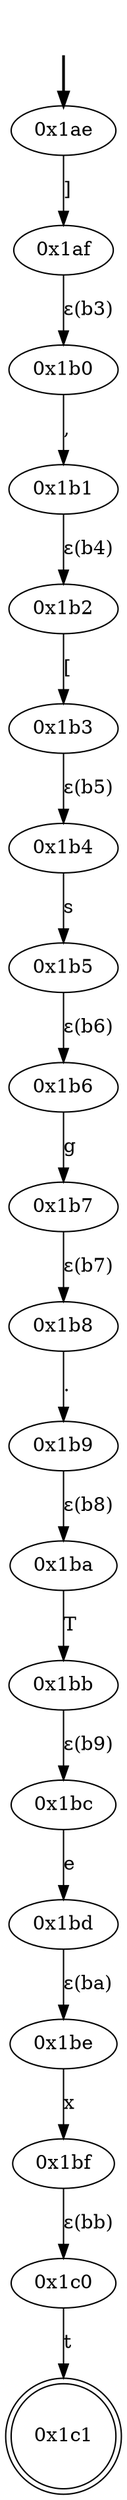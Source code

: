 digraph {
	fake [style=invisible]
	"0x1ae" [root=true]
	"0x1af"
	"0x1b0"
	"0x1b1"
	"0x1b2"
	"0x1b3"
	"0x1b4"
	"0x1b5"
	"0x1b6"
	"0x1b7"
	"0x1b8"
	"0x1b9"
	"0x1ba"
	"0x1bb"
	"0x1bc"
	"0x1bd"
	"0x1be"
	"0x1bf"
	"0x1c0"
	"0x1c1" [shape=doublecircle]
	fake -> "0x1ae" [style=bold]
	"0x1ae" -> "0x1af" [label="]"]
	"0x1b0" -> "0x1b1" [label=","]
	"0x1af" -> "0x1b0" [label="ε(b3)"]
	"0x1b2" -> "0x1b3" [label="["]
	"0x1b1" -> "0x1b2" [label="ε(b4)"]
	"0x1b4" -> "0x1b5" [label=s]
	"0x1b3" -> "0x1b4" [label="ε(b5)"]
	"0x1b6" -> "0x1b7" [label=g]
	"0x1b5" -> "0x1b6" [label="ε(b6)"]
	"0x1b8" -> "0x1b9" [label="."]
	"0x1b7" -> "0x1b8" [label="ε(b7)"]
	"0x1ba" -> "0x1bb" [label=T]
	"0x1b9" -> "0x1ba" [label="ε(b8)"]
	"0x1bc" -> "0x1bd" [label=e]
	"0x1bb" -> "0x1bc" [label="ε(b9)"]
	"0x1be" -> "0x1bf" [label=x]
	"0x1bd" -> "0x1be" [label="ε(ba)"]
	"0x1c0" -> "0x1c1" [label=t]
	"0x1bf" -> "0x1c0" [label="ε(bb)"]
}
